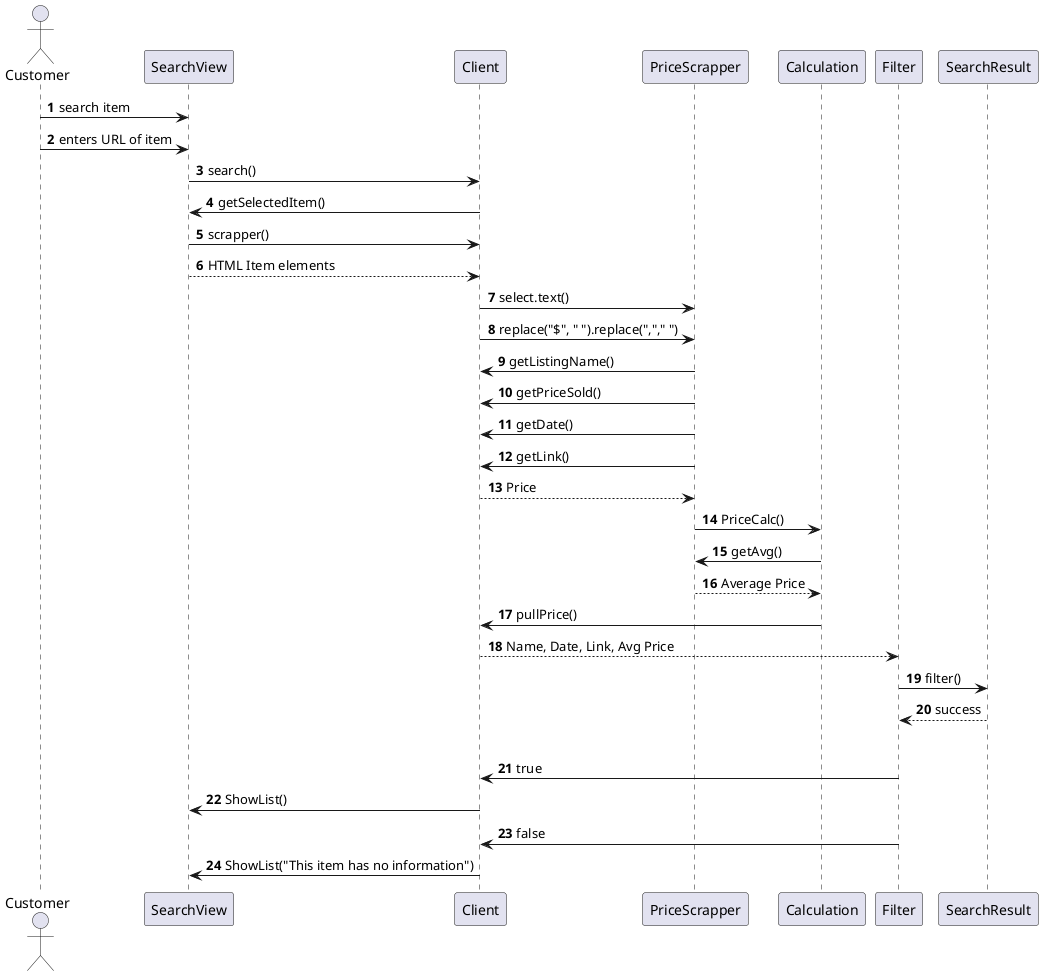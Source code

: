 @startuml
autonumber

actor Customer as user
participant SearchView
participant Client
participant PriceScrapper
participant Calculation
participant Filter
participant SearchResult

user -> SearchView: search item
user -> SearchView: enters URL of item
SearchView -> Client: search()

Client -> SearchView: getSelectedItem()
SearchView -> Client: scrapper()
SearchView --> Client: HTML Item elements

Client -> PriceScrapper: select.text()
Client -> PriceScrapper: replace("$", " ").replace(","," ")
PriceScrapper -> Client: getListingName()
PriceScrapper -> Client: getPriceSold()
PriceScrapper -> Client: getDate()
PriceScrapper -> Client: getLink()
Client --> PriceScrapper: Price 

PriceScrapper -> Calculation: PriceCalc()
Calculation -> PriceScrapper: getAvg()
PriceScrapper --> Calculation: Average Price
Calculation -> Client: pullPrice()



Client --> Filter: Name, Date, Link, Avg Price
Filter -> SearchResult: filter()
SearchResult --> Filter: success

alt success == true
Filter -> Client: true
Client -> SearchView: ShowList()
else
Filter -> Client: false
Client -> SearchView: ShowList("This item has no information")



@enduml
